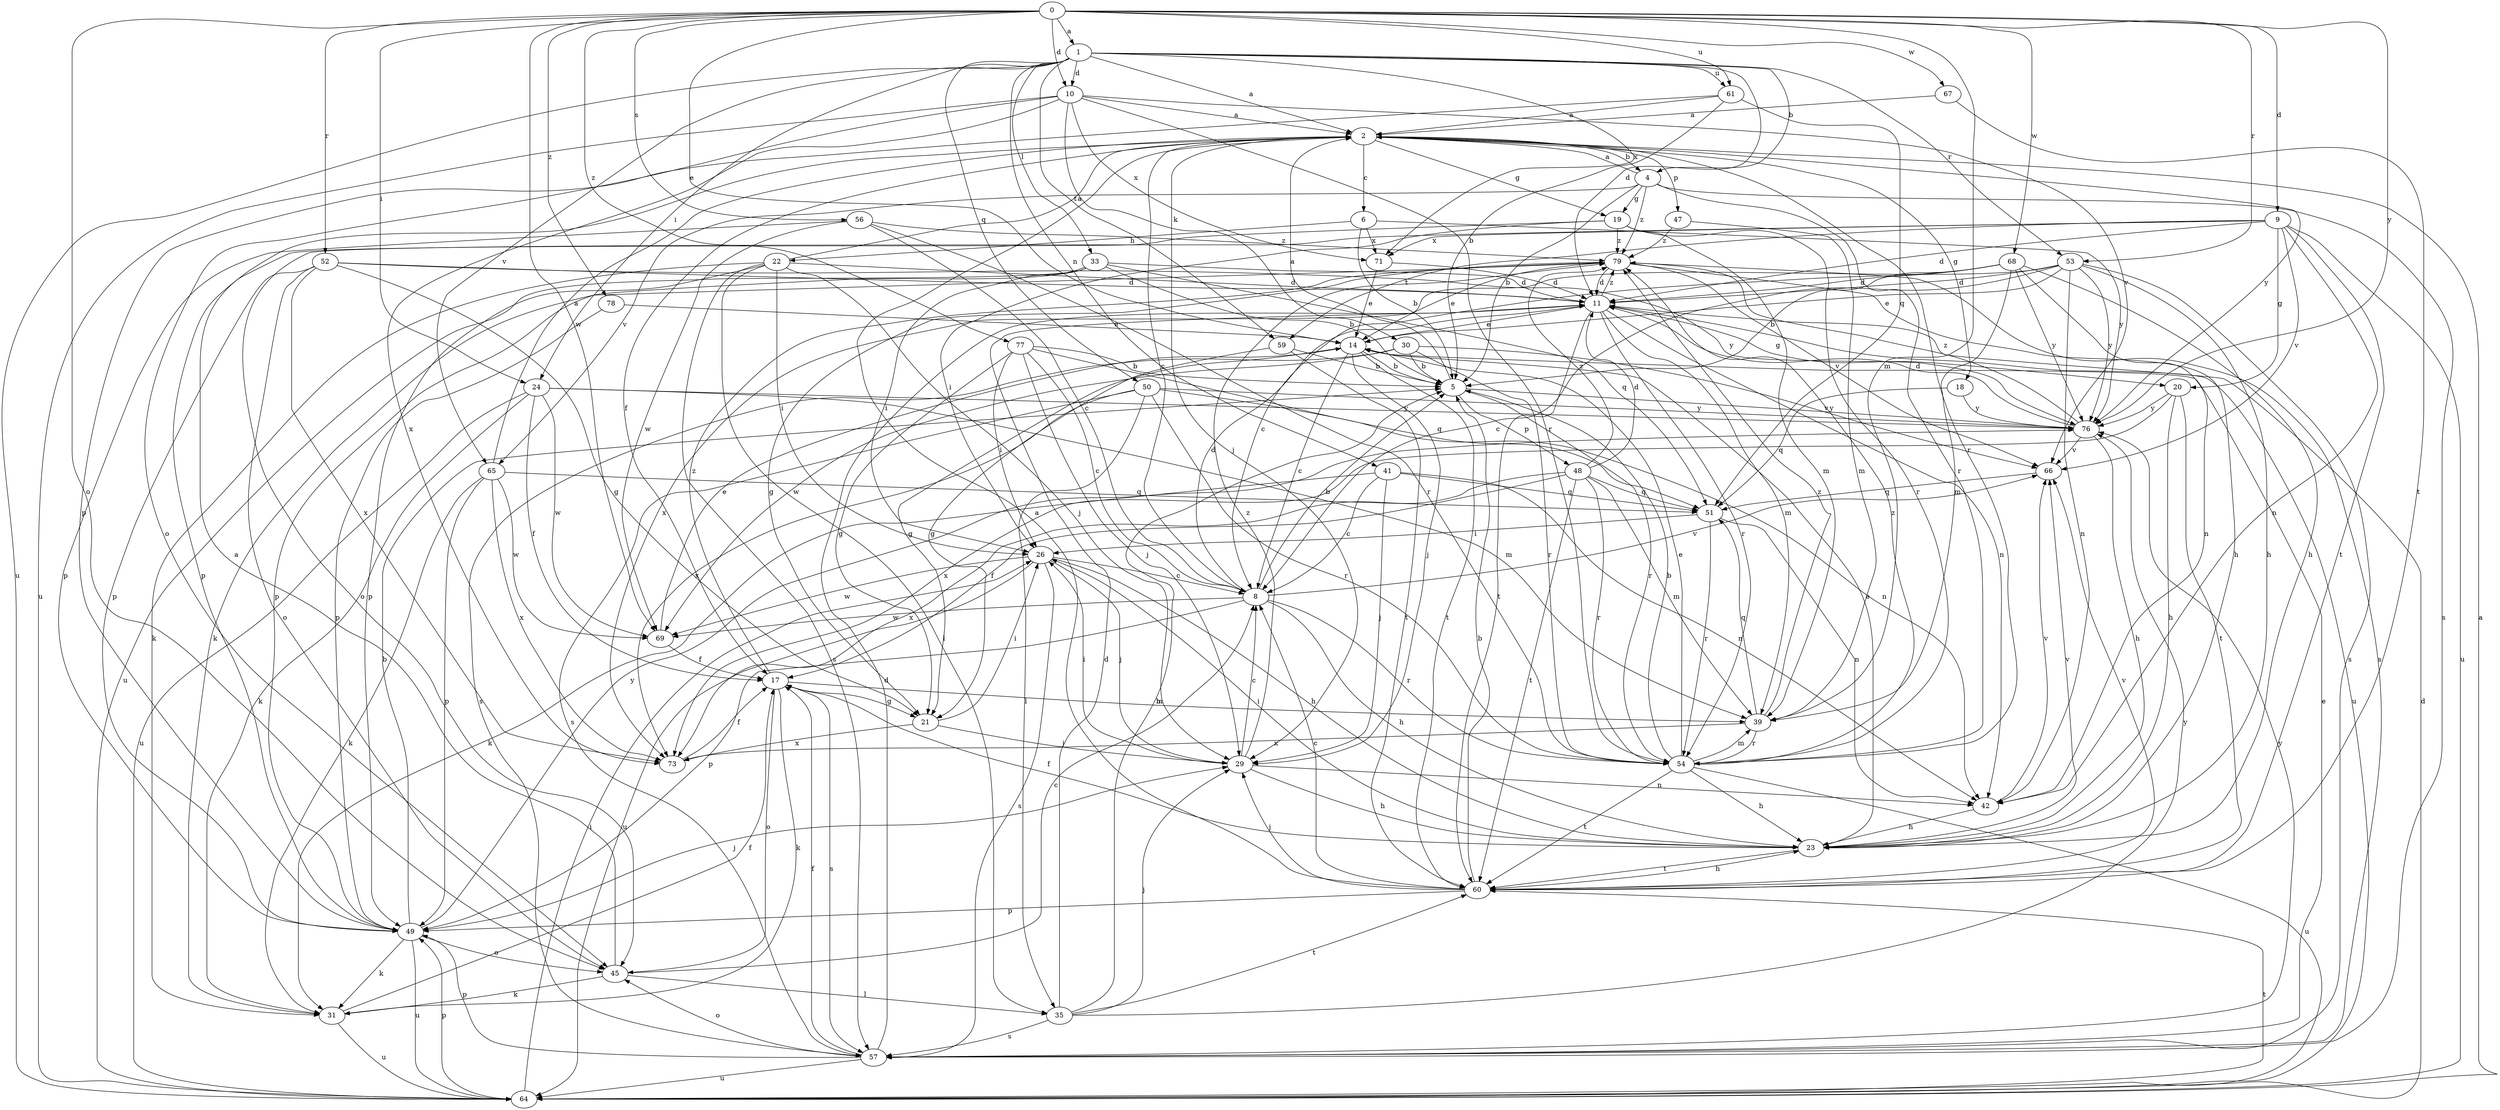 strict digraph  {
0;
1;
2;
4;
5;
6;
8;
9;
10;
11;
14;
17;
18;
19;
20;
21;
22;
23;
24;
26;
29;
30;
31;
33;
35;
39;
41;
42;
45;
47;
48;
49;
50;
51;
52;
53;
54;
56;
57;
59;
60;
61;
64;
65;
66;
67;
68;
69;
71;
73;
76;
77;
78;
79;
0 -> 1  [label=a];
0 -> 9  [label=d];
0 -> 10  [label=d];
0 -> 14  [label=e];
0 -> 24  [label=i];
0 -> 39  [label=m];
0 -> 45  [label=o];
0 -> 52  [label=r];
0 -> 53  [label=r];
0 -> 56  [label=s];
0 -> 61  [label=u];
0 -> 67  [label=w];
0 -> 68  [label=w];
0 -> 69  [label=w];
0 -> 76  [label=y];
0 -> 77  [label=z];
0 -> 78  [label=z];
1 -> 2  [label=a];
1 -> 4  [label=b];
1 -> 10  [label=d];
1 -> 11  [label=d];
1 -> 24  [label=i];
1 -> 33  [label=l];
1 -> 41  [label=n];
1 -> 50  [label=q];
1 -> 53  [label=r];
1 -> 59  [label=t];
1 -> 61  [label=u];
1 -> 64  [label=u];
1 -> 65  [label=v];
1 -> 71  [label=x];
2 -> 4  [label=b];
2 -> 6  [label=c];
2 -> 8  [label=c];
2 -> 17  [label=f];
2 -> 18  [label=g];
2 -> 19  [label=g];
2 -> 29  [label=j];
2 -> 47  [label=p];
2 -> 54  [label=r];
2 -> 76  [label=y];
4 -> 2  [label=a];
4 -> 5  [label=b];
4 -> 19  [label=g];
4 -> 54  [label=r];
4 -> 57  [label=s];
4 -> 65  [label=v];
4 -> 79  [label=z];
5 -> 2  [label=a];
5 -> 48  [label=p];
5 -> 54  [label=r];
5 -> 76  [label=y];
6 -> 5  [label=b];
6 -> 22  [label=h];
6 -> 71  [label=x];
6 -> 76  [label=y];
8 -> 5  [label=b];
8 -> 11  [label=d];
8 -> 23  [label=h];
8 -> 49  [label=p];
8 -> 54  [label=r];
8 -> 66  [label=v];
8 -> 69  [label=w];
9 -> 11  [label=d];
9 -> 20  [label=g];
9 -> 42  [label=n];
9 -> 45  [label=o];
9 -> 59  [label=t];
9 -> 60  [label=t];
9 -> 64  [label=u];
9 -> 66  [label=v];
9 -> 71  [label=x];
10 -> 2  [label=a];
10 -> 30  [label=k];
10 -> 45  [label=o];
10 -> 54  [label=r];
10 -> 64  [label=u];
10 -> 66  [label=v];
10 -> 71  [label=x];
10 -> 73  [label=x];
11 -> 14  [label=e];
11 -> 20  [label=g];
11 -> 39  [label=m];
11 -> 42  [label=n];
11 -> 54  [label=r];
11 -> 60  [label=t];
11 -> 64  [label=u];
11 -> 79  [label=z];
14 -> 5  [label=b];
14 -> 8  [label=c];
14 -> 21  [label=g];
14 -> 29  [label=j];
14 -> 60  [label=t];
17 -> 21  [label=g];
17 -> 31  [label=k];
17 -> 39  [label=m];
17 -> 45  [label=o];
17 -> 57  [label=s];
17 -> 79  [label=z];
18 -> 51  [label=q];
18 -> 76  [label=y];
19 -> 26  [label=i];
19 -> 39  [label=m];
19 -> 49  [label=p];
19 -> 54  [label=r];
19 -> 79  [label=z];
20 -> 23  [label=h];
20 -> 60  [label=t];
20 -> 73  [label=x];
20 -> 76  [label=y];
21 -> 26  [label=i];
21 -> 29  [label=j];
21 -> 73  [label=x];
22 -> 2  [label=a];
22 -> 11  [label=d];
22 -> 26  [label=i];
22 -> 29  [label=j];
22 -> 31  [label=k];
22 -> 35  [label=l];
22 -> 49  [label=p];
22 -> 57  [label=s];
23 -> 14  [label=e];
23 -> 17  [label=f];
23 -> 26  [label=i];
23 -> 60  [label=t];
23 -> 66  [label=v];
24 -> 17  [label=f];
24 -> 31  [label=k];
24 -> 39  [label=m];
24 -> 64  [label=u];
24 -> 69  [label=w];
24 -> 76  [label=y];
26 -> 8  [label=c];
26 -> 23  [label=h];
26 -> 29  [label=j];
26 -> 57  [label=s];
26 -> 64  [label=u];
26 -> 69  [label=w];
29 -> 8  [label=c];
29 -> 23  [label=h];
29 -> 26  [label=i];
29 -> 42  [label=n];
29 -> 79  [label=z];
30 -> 5  [label=b];
30 -> 54  [label=r];
30 -> 57  [label=s];
30 -> 66  [label=v];
30 -> 69  [label=w];
31 -> 17  [label=f];
31 -> 64  [label=u];
33 -> 5  [label=b];
33 -> 11  [label=d];
33 -> 26  [label=i];
33 -> 49  [label=p];
33 -> 51  [label=q];
33 -> 64  [label=u];
35 -> 5  [label=b];
35 -> 11  [label=d];
35 -> 29  [label=j];
35 -> 57  [label=s];
35 -> 60  [label=t];
35 -> 76  [label=y];
39 -> 51  [label=q];
39 -> 54  [label=r];
39 -> 73  [label=x];
39 -> 79  [label=z];
41 -> 8  [label=c];
41 -> 29  [label=j];
41 -> 31  [label=k];
41 -> 42  [label=n];
41 -> 51  [label=q];
42 -> 23  [label=h];
42 -> 66  [label=v];
45 -> 2  [label=a];
45 -> 8  [label=c];
45 -> 31  [label=k];
45 -> 35  [label=l];
47 -> 39  [label=m];
47 -> 79  [label=z];
48 -> 11  [label=d];
48 -> 17  [label=f];
48 -> 39  [label=m];
48 -> 51  [label=q];
48 -> 54  [label=r];
48 -> 60  [label=t];
48 -> 73  [label=x];
48 -> 79  [label=z];
49 -> 5  [label=b];
49 -> 29  [label=j];
49 -> 31  [label=k];
49 -> 45  [label=o];
49 -> 64  [label=u];
49 -> 76  [label=y];
50 -> 35  [label=l];
50 -> 42  [label=n];
50 -> 54  [label=r];
50 -> 57  [label=s];
50 -> 73  [label=x];
50 -> 76  [label=y];
51 -> 26  [label=i];
51 -> 42  [label=n];
51 -> 54  [label=r];
52 -> 11  [label=d];
52 -> 21  [label=g];
52 -> 45  [label=o];
52 -> 49  [label=p];
52 -> 73  [label=x];
52 -> 76  [label=y];
53 -> 8  [label=c];
53 -> 11  [label=d];
53 -> 14  [label=e];
53 -> 23  [label=h];
53 -> 42  [label=n];
53 -> 57  [label=s];
53 -> 73  [label=x];
53 -> 76  [label=y];
54 -> 5  [label=b];
54 -> 14  [label=e];
54 -> 23  [label=h];
54 -> 39  [label=m];
54 -> 60  [label=t];
54 -> 64  [label=u];
54 -> 79  [label=z];
56 -> 8  [label=c];
56 -> 49  [label=p];
56 -> 54  [label=r];
56 -> 69  [label=w];
56 -> 79  [label=z];
57 -> 11  [label=d];
57 -> 14  [label=e];
57 -> 17  [label=f];
57 -> 45  [label=o];
57 -> 49  [label=p];
57 -> 64  [label=u];
57 -> 76  [label=y];
59 -> 5  [label=b];
59 -> 21  [label=g];
59 -> 60  [label=t];
60 -> 2  [label=a];
60 -> 5  [label=b];
60 -> 8  [label=c];
60 -> 23  [label=h];
60 -> 29  [label=j];
60 -> 49  [label=p];
60 -> 66  [label=v];
61 -> 2  [label=a];
61 -> 5  [label=b];
61 -> 49  [label=p];
61 -> 51  [label=q];
64 -> 2  [label=a];
64 -> 11  [label=d];
64 -> 26  [label=i];
64 -> 49  [label=p];
64 -> 60  [label=t];
65 -> 2  [label=a];
65 -> 31  [label=k];
65 -> 49  [label=p];
65 -> 51  [label=q];
65 -> 69  [label=w];
65 -> 73  [label=x];
66 -> 51  [label=q];
67 -> 2  [label=a];
67 -> 60  [label=t];
68 -> 5  [label=b];
68 -> 8  [label=c];
68 -> 11  [label=d];
68 -> 23  [label=h];
68 -> 39  [label=m];
68 -> 42  [label=n];
68 -> 76  [label=y];
69 -> 14  [label=e];
69 -> 17  [label=f];
71 -> 11  [label=d];
71 -> 14  [label=e];
73 -> 17  [label=f];
76 -> 11  [label=d];
76 -> 23  [label=h];
76 -> 66  [label=v];
76 -> 79  [label=z];
77 -> 5  [label=b];
77 -> 8  [label=c];
77 -> 21  [label=g];
77 -> 26  [label=i];
77 -> 29  [label=j];
77 -> 51  [label=q];
78 -> 14  [label=e];
78 -> 49  [label=p];
79 -> 11  [label=d];
79 -> 14  [label=e];
79 -> 21  [label=g];
79 -> 23  [label=h];
79 -> 31  [label=k];
79 -> 57  [label=s];
79 -> 66  [label=v];
}
